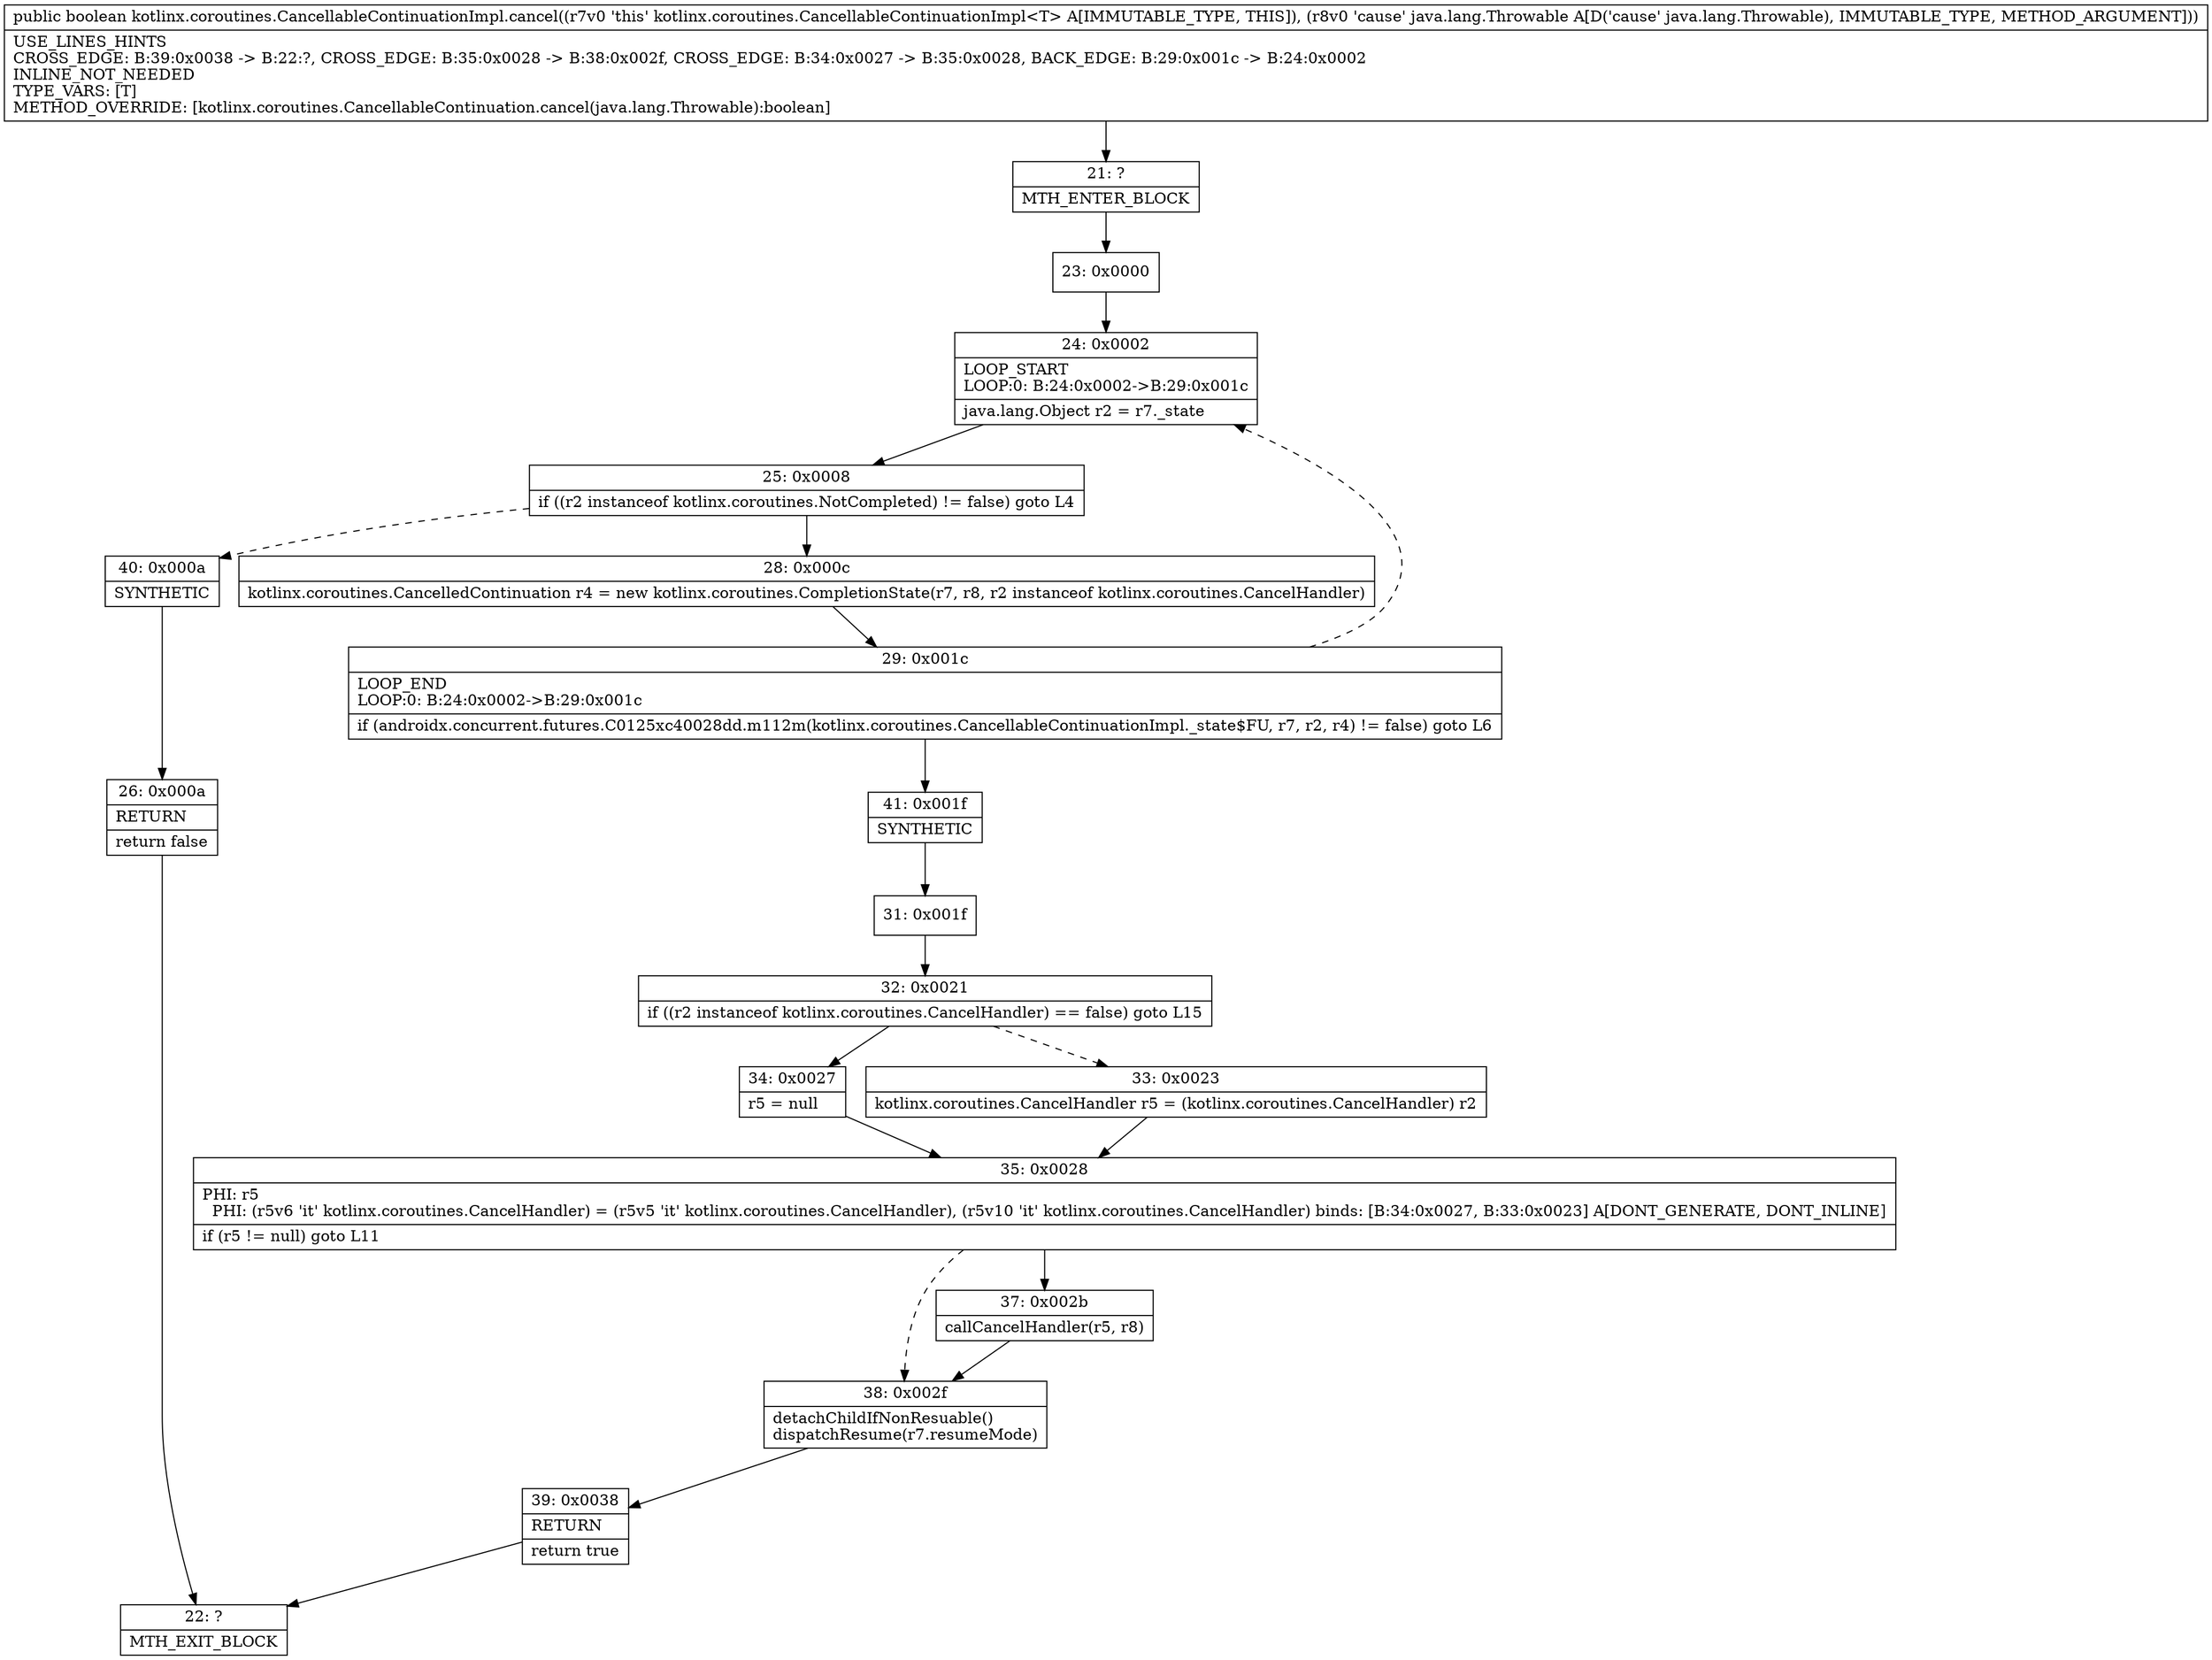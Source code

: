 digraph "CFG forkotlinx.coroutines.CancellableContinuationImpl.cancel(Ljava\/lang\/Throwable;)Z" {
Node_21 [shape=record,label="{21\:\ ?|MTH_ENTER_BLOCK\l}"];
Node_23 [shape=record,label="{23\:\ 0x0000}"];
Node_24 [shape=record,label="{24\:\ 0x0002|LOOP_START\lLOOP:0: B:24:0x0002\-\>B:29:0x001c\l|java.lang.Object r2 = r7._state\l}"];
Node_25 [shape=record,label="{25\:\ 0x0008|if ((r2 instanceof kotlinx.coroutines.NotCompleted) != false) goto L4\l}"];
Node_28 [shape=record,label="{28\:\ 0x000c|kotlinx.coroutines.CancelledContinuation r4 = new kotlinx.coroutines.CompletionState(r7, r8, r2 instanceof kotlinx.coroutines.CancelHandler)\l}"];
Node_29 [shape=record,label="{29\:\ 0x001c|LOOP_END\lLOOP:0: B:24:0x0002\-\>B:29:0x001c\l|if (androidx.concurrent.futures.C0125xc40028dd.m112m(kotlinx.coroutines.CancellableContinuationImpl._state$FU, r7, r2, r4) != false) goto L6\l}"];
Node_41 [shape=record,label="{41\:\ 0x001f|SYNTHETIC\l}"];
Node_31 [shape=record,label="{31\:\ 0x001f}"];
Node_32 [shape=record,label="{32\:\ 0x0021|if ((r2 instanceof kotlinx.coroutines.CancelHandler) == false) goto L15\l}"];
Node_33 [shape=record,label="{33\:\ 0x0023|kotlinx.coroutines.CancelHandler r5 = (kotlinx.coroutines.CancelHandler) r2\l}"];
Node_35 [shape=record,label="{35\:\ 0x0028|PHI: r5 \l  PHI: (r5v6 'it' kotlinx.coroutines.CancelHandler) = (r5v5 'it' kotlinx.coroutines.CancelHandler), (r5v10 'it' kotlinx.coroutines.CancelHandler) binds: [B:34:0x0027, B:33:0x0023] A[DONT_GENERATE, DONT_INLINE]\l|if (r5 != null) goto L11\l}"];
Node_37 [shape=record,label="{37\:\ 0x002b|callCancelHandler(r5, r8)\l}"];
Node_38 [shape=record,label="{38\:\ 0x002f|detachChildIfNonResuable()\ldispatchResume(r7.resumeMode)\l}"];
Node_39 [shape=record,label="{39\:\ 0x0038|RETURN\l|return true\l}"];
Node_22 [shape=record,label="{22\:\ ?|MTH_EXIT_BLOCK\l}"];
Node_34 [shape=record,label="{34\:\ 0x0027|r5 = null\l}"];
Node_40 [shape=record,label="{40\:\ 0x000a|SYNTHETIC\l}"];
Node_26 [shape=record,label="{26\:\ 0x000a|RETURN\l|return false\l}"];
MethodNode[shape=record,label="{public boolean kotlinx.coroutines.CancellableContinuationImpl.cancel((r7v0 'this' kotlinx.coroutines.CancellableContinuationImpl\<T\> A[IMMUTABLE_TYPE, THIS]), (r8v0 'cause' java.lang.Throwable A[D('cause' java.lang.Throwable), IMMUTABLE_TYPE, METHOD_ARGUMENT]))  | USE_LINES_HINTS\lCROSS_EDGE: B:39:0x0038 \-\> B:22:?, CROSS_EDGE: B:35:0x0028 \-\> B:38:0x002f, CROSS_EDGE: B:34:0x0027 \-\> B:35:0x0028, BACK_EDGE: B:29:0x001c \-\> B:24:0x0002\lINLINE_NOT_NEEDED\lTYPE_VARS: [T]\lMETHOD_OVERRIDE: [kotlinx.coroutines.CancellableContinuation.cancel(java.lang.Throwable):boolean]\l}"];
MethodNode -> Node_21;Node_21 -> Node_23;
Node_23 -> Node_24;
Node_24 -> Node_25;
Node_25 -> Node_28;
Node_25 -> Node_40[style=dashed];
Node_28 -> Node_29;
Node_29 -> Node_24[style=dashed];
Node_29 -> Node_41;
Node_41 -> Node_31;
Node_31 -> Node_32;
Node_32 -> Node_33[style=dashed];
Node_32 -> Node_34;
Node_33 -> Node_35;
Node_35 -> Node_37;
Node_35 -> Node_38[style=dashed];
Node_37 -> Node_38;
Node_38 -> Node_39;
Node_39 -> Node_22;
Node_34 -> Node_35;
Node_40 -> Node_26;
Node_26 -> Node_22;
}

